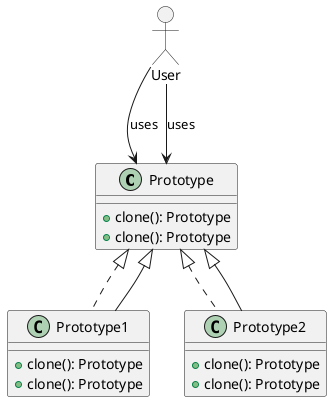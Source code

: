@startuml
allowmixing

interface Prototype {
    + clone(): Prototype
}

class Prototype1 implements Prototype {
    + clone(): Prototype
}

class Prototype2 implements Prototype {
    + clone(): Prototype
}

actor User
User --> Prototype: uses

class Prototype {
    + clone(): Prototype
}

class Prototype1 extends Prototype {
    + clone(): Prototype
}

class Prototype2 extends Prototype {
    + clone(): Prototype
}

actor User
User --> Prototype: uses

@enduml